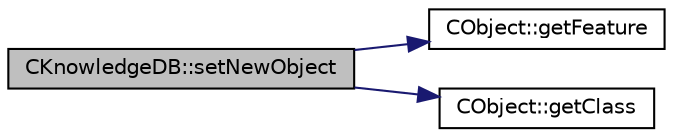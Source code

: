 digraph "CKnowledgeDB::setNewObject"
{
  edge [fontname="Helvetica",fontsize="10",labelfontname="Helvetica",labelfontsize="10"];
  node [fontname="Helvetica",fontsize="10",shape=record];
  rankdir="LR";
  Node1 [label="CKnowledgeDB::setNewObject",height=0.2,width=0.4,color="black", fillcolor="grey75", style="filled" fontcolor="black"];
  Node1 -> Node2 [color="midnightblue",fontsize="10",style="solid",fontname="Helvetica"];
  Node2 [label="CObject::getFeature",height=0.2,width=0.4,color="black", fillcolor="white", style="filled",URL="$class_c_object.html#a91358df7d8b4e5b7708c30596826f492"];
  Node1 -> Node3 [color="midnightblue",fontsize="10",style="solid",fontname="Helvetica"];
  Node3 [label="CObject::getClass",height=0.2,width=0.4,color="black", fillcolor="white", style="filled",URL="$class_c_object.html#afe7d8723f7d32826961b808509abcbb2"];
}
